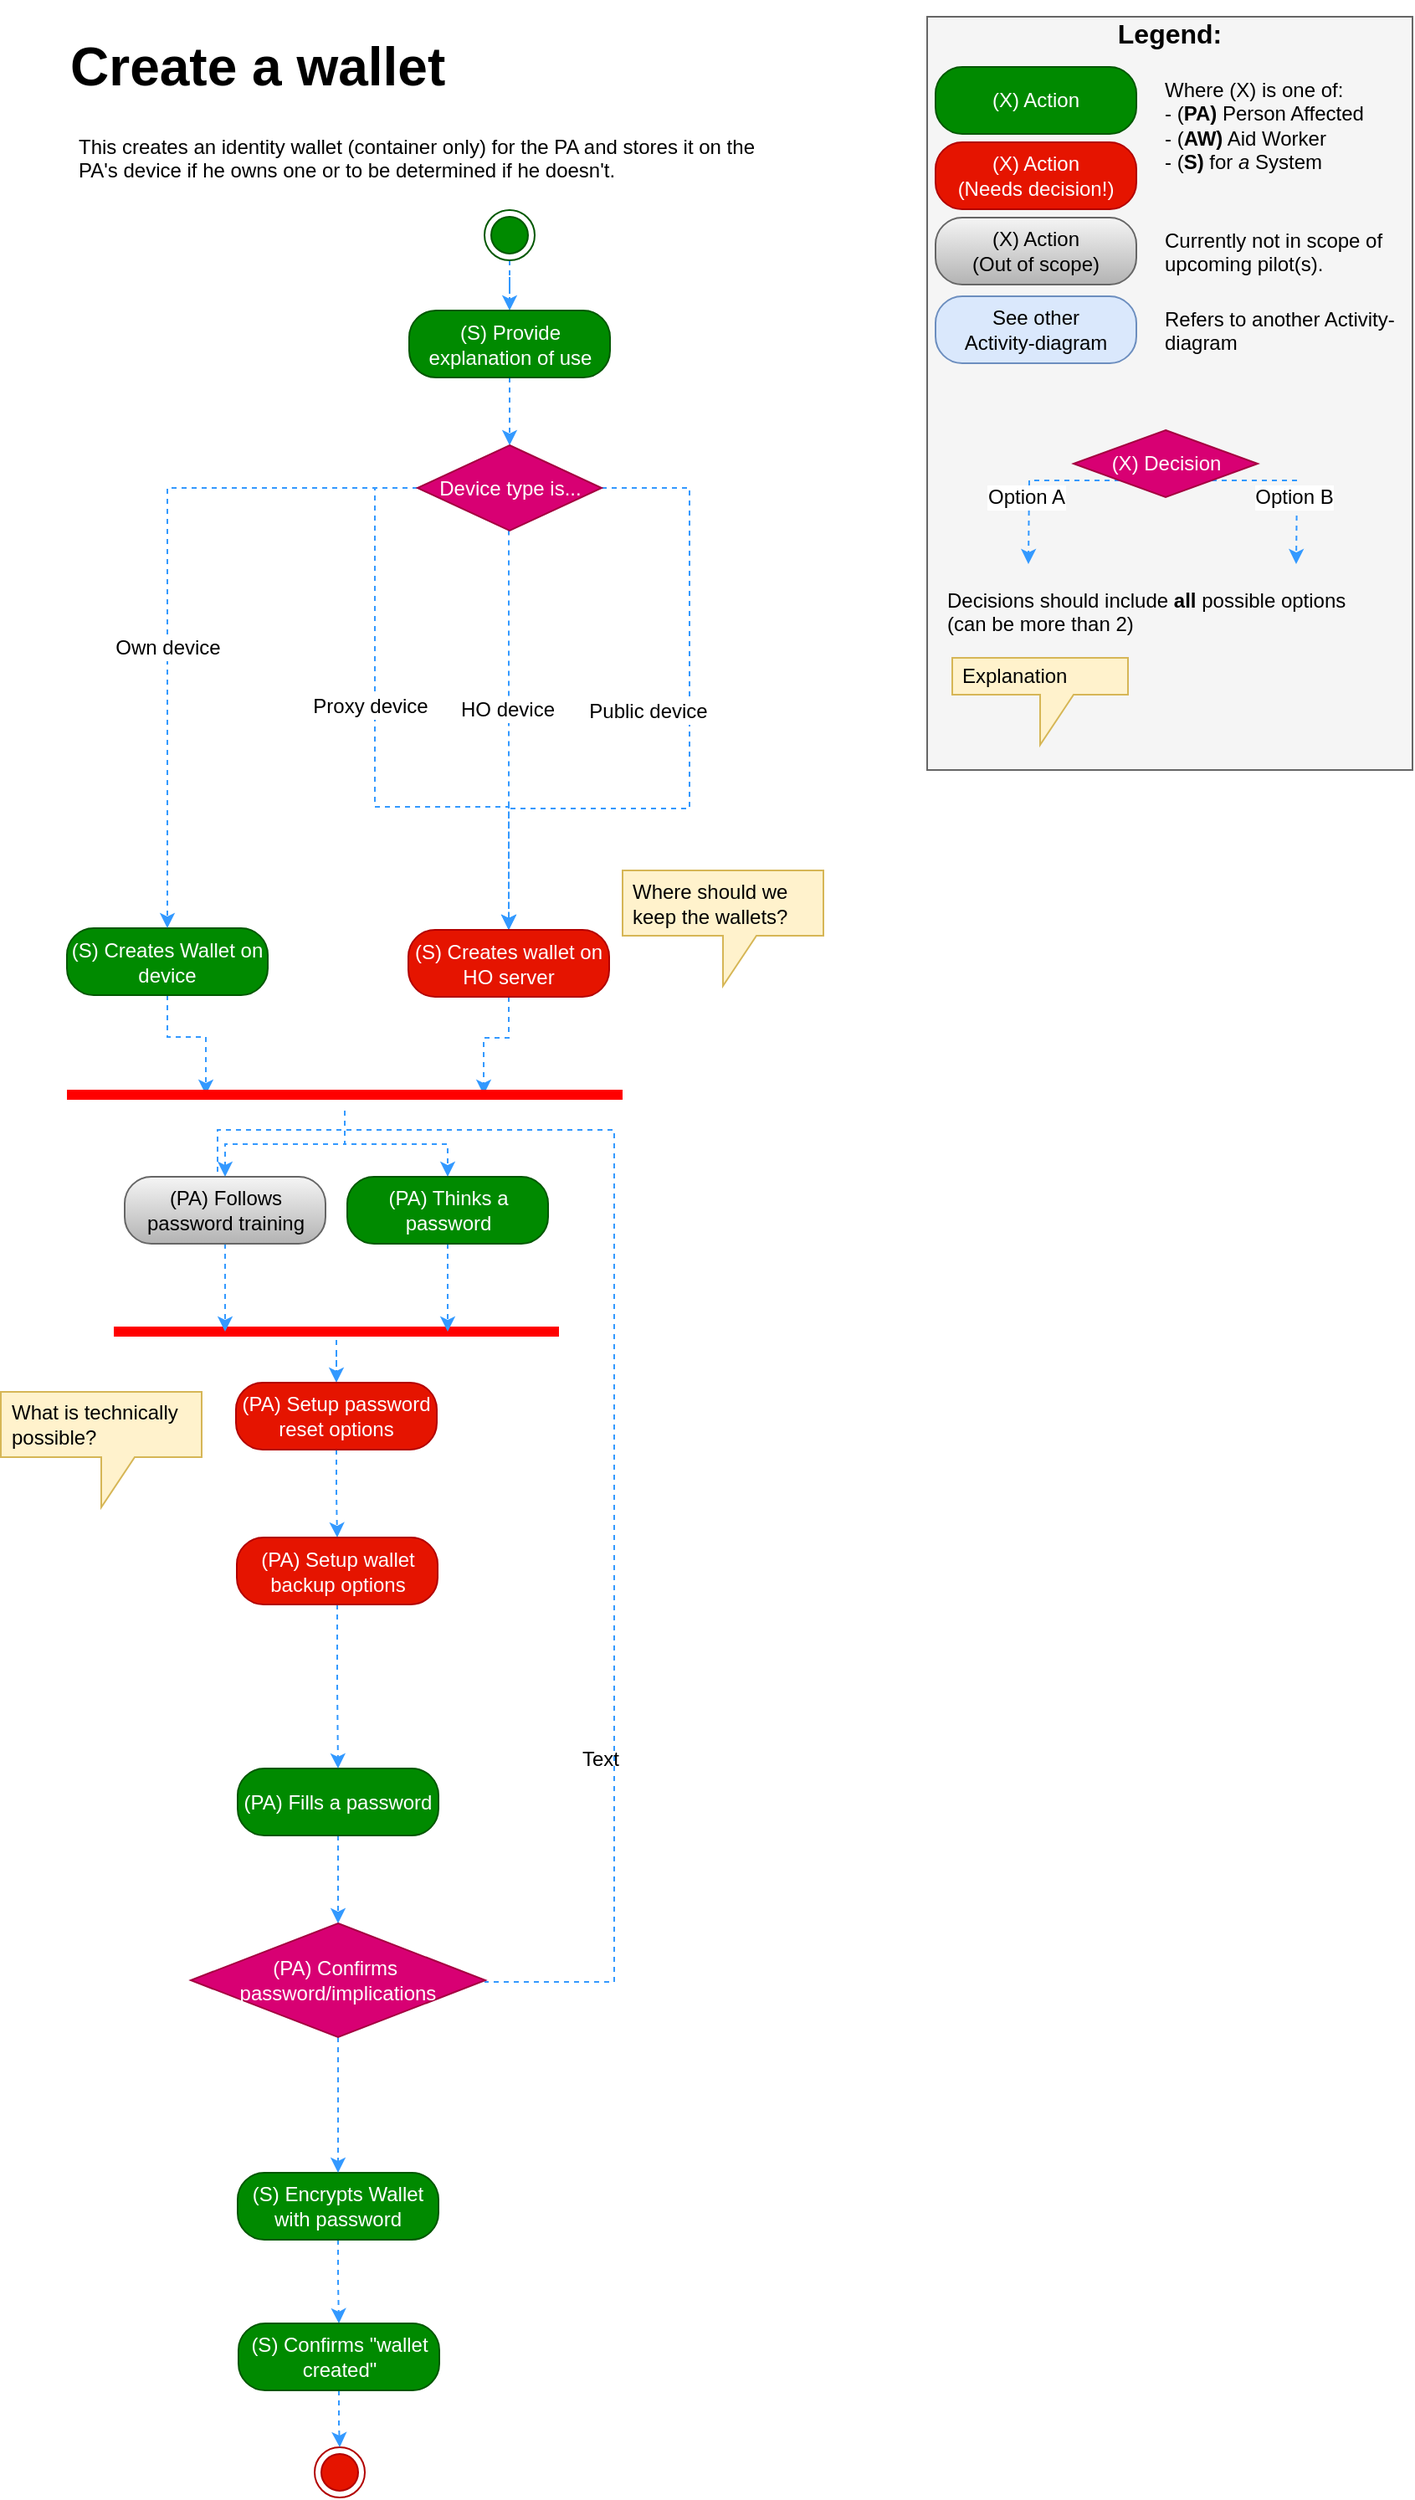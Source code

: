 <mxfile version="10.6.5" type="github"><diagram id="uyd7z65uwDIBuKVMTp-y" name="Page-1"><mxGraphModel dx="1669" dy="458" grid="0" gridSize="10" guides="1" tooltips="1" connect="1" arrows="1" fold="1" page="1" pageScale="1" pageWidth="827" pageHeight="1169" math="0" shadow="0"><root><mxCell id="0"/><mxCell id="1" parent="0"/><mxCell id="oU4Lt3CGuPSWamgN9LYf-17" style="edgeStyle=orthogonalEdgeStyle;rounded=0;orthogonalLoop=1;jettySize=auto;html=1;entryX=0.5;entryY=0;entryDx=0;entryDy=0;strokeColor=#3399FF;fontColor=#ffffff;dashed=1;" parent="1" source="oU4Lt3CGuPSWamgN9LYf-1" target="oU4Lt3CGuPSWamgN9LYf-4" edge="1"><mxGeometry relative="1" as="geometry"/></mxCell><mxCell id="oU4Lt3CGuPSWamgN9LYf-1" value="" style="ellipse;html=1;shape=endState;fillColor=#008a00;strokeColor=#005700;fontColor=#ffffff;" parent="1" vertex="1"><mxGeometry x="265.5" y="125.5" width="30" height="30" as="geometry"/></mxCell><mxCell id="KVF8mrw-1xPQ4Vc-E4T4-49" value="" style="edgeStyle=orthogonalEdgeStyle;rounded=0;orthogonalLoop=1;jettySize=auto;html=1;dashed=1;strokeColor=#3399FF;entryX=0.5;entryY=0;entryDx=0;entryDy=0;exitX=0.5;exitY=1;exitDx=0;exitDy=0;" parent="1" source="oU4Lt3CGuPSWamgN9LYf-4" target="Aais4RwNSaP94Nk5MhEy-38" edge="1"><mxGeometry relative="1" as="geometry"><mxPoint x="190.5" y="325.5" as="targetPoint"/><Array as="points"><mxPoint x="281" y="240"/><mxPoint x="281" y="240"/></Array></mxGeometry></mxCell><mxCell id="oU4Lt3CGuPSWamgN9LYf-4" value="(S) Provide explanation of use" style="rounded=1;whiteSpace=wrap;html=1;arcSize=40;fillColor=#008a00;strokeColor=#005700;fontColor=#ffffff;" parent="1" vertex="1"><mxGeometry x="220.5" y="185.5" width="120" height="40" as="geometry"/></mxCell><mxCell id="oU4Lt3CGuPSWamgN9LYf-16" value="" style="edgeStyle=orthogonalEdgeStyle;rounded=0;orthogonalLoop=1;jettySize=auto;html=1;strokeColor=#3399FF;fontColor=#ffffff;dashed=1;entryX=0.25;entryY=0.5;entryDx=0;entryDy=0;entryPerimeter=0;" parent="1" source="oU4Lt3CGuPSWamgN9LYf-13" target="KVF8mrw-1xPQ4Vc-E4T4-46" edge="1"><mxGeometry relative="1" as="geometry"><mxPoint x="99.5" y="635.5" as="targetPoint"/></mxGeometry></mxCell><mxCell id="oU4Lt3CGuPSWamgN9LYf-13" value="(S) Creates Wallet on device&lt;br&gt;" style="rounded=1;whiteSpace=wrap;html=1;arcSize=40;fillColor=#008a00;strokeColor=#005700;fontColor=#ffffff;" parent="1" vertex="1"><mxGeometry x="16" y="554.5" width="120" height="40" as="geometry"/></mxCell><mxCell id="xYYz-dJilhT9noObNWWb-20" style="edgeStyle=orthogonalEdgeStyle;rounded=0;orthogonalLoop=1;jettySize=auto;html=1;entryX=0.5;entryY=0;entryDx=0;entryDy=0;dashed=1;strokeColor=#3399FF;" edge="1" parent="1" source="oU4Lt3CGuPSWamgN9LYf-15" target="bS0sMl6j7w7xX164Mt2F-17"><mxGeometry relative="1" as="geometry"/></mxCell><mxCell id="oU4Lt3CGuPSWamgN9LYf-15" value="(PA) Fills a password" style="rounded=1;whiteSpace=wrap;html=1;arcSize=40;fillColor=#008a00;strokeColor=#005700;fontColor=#ffffff;" parent="1" vertex="1"><mxGeometry x="118" y="1056.5" width="120" height="40" as="geometry"/></mxCell><mxCell id="ZIkzdJBxLHVvlqhhN6H9-13" value="" style="ellipse;html=1;shape=endState;fillColor=#e51400;strokeColor=#B20000;fontColor=#ffffff;" parent="1" vertex="1"><mxGeometry x="164" y="1462" width="30" height="30" as="geometry"/></mxCell><mxCell id="xYYz-dJilhT9noObNWWb-15" style="edgeStyle=orthogonalEdgeStyle;rounded=0;orthogonalLoop=1;jettySize=auto;html=1;entryX=0.5;entryY=0;entryDx=0;entryDy=0;dashed=1;strokeColor=#3399FF;" edge="1" parent="1" source="ZIkzdJBxLHVvlqhhN6H9-23" target="WfXmcPwxeHTYvbWjd16P-16"><mxGeometry relative="1" as="geometry"/></mxCell><mxCell id="ZIkzdJBxLHVvlqhhN6H9-23" value="" style="shape=line;html=1;strokeWidth=6;strokeColor=#ff0000;fillColor=#008a00;fontColor=#ffffff;" parent="1" vertex="1"><mxGeometry x="44" y="790.5" width="266" height="10" as="geometry"/></mxCell><mxCell id="xYYz-dJilhT9noObNWWb-12" style="edgeStyle=orthogonalEdgeStyle;rounded=0;orthogonalLoop=1;jettySize=auto;html=1;exitX=0.5;exitY=1;exitDx=0;exitDy=0;entryX=0.5;entryY=0;entryDx=0;entryDy=0;dashed=1;strokeColor=#3399FF;" edge="1" parent="1" source="bS0sMl6j7w7xX164Mt2F-8" target="bS0sMl6j7w7xX164Mt2F-13"><mxGeometry relative="1" as="geometry"/></mxCell><mxCell id="bS0sMl6j7w7xX164Mt2F-8" value="(S) Encrypts Wallet with password&lt;br&gt;" style="rounded=1;whiteSpace=wrap;html=1;arcSize=40;fillColor=#008a00;strokeColor=#005700;fontColor=#ffffff;" parent="1" vertex="1"><mxGeometry x="118" y="1298" width="120" height="40" as="geometry"/></mxCell><mxCell id="bS0sMl6j7w7xX164Mt2F-16" value="" style="edgeStyle=orthogonalEdgeStyle;rounded=0;orthogonalLoop=1;jettySize=auto;html=1;strokeColor=#3399FF;entryX=0.5;entryY=0;entryDx=0;entryDy=0;dashed=1;" parent="1" source="bS0sMl6j7w7xX164Mt2F-13" target="ZIkzdJBxLHVvlqhhN6H9-13" edge="1"><mxGeometry relative="1" as="geometry"><mxPoint x="316.5" y="1548" as="targetPoint"/></mxGeometry></mxCell><mxCell id="bS0sMl6j7w7xX164Mt2F-13" value="(S) Confirms &quot;wallet created&quot;&lt;br&gt;" style="rounded=1;whiteSpace=wrap;html=1;arcSize=40;fillColor=#008a00;strokeColor=#005700;fontColor=#ffffff;" parent="1" vertex="1"><mxGeometry x="118.5" y="1388" width="120" height="40" as="geometry"/></mxCell><mxCell id="Aais4RwNSaP94Nk5MhEy-4" style="edgeStyle=orthogonalEdgeStyle;rounded=0;orthogonalLoop=1;jettySize=auto;html=1;entryX=0.5;entryY=0;entryDx=0;entryDy=0;dashed=1;strokeColor=#3399FF;fontColor=#ffffff;" parent="1" source="bS0sMl6j7w7xX164Mt2F-17" target="bS0sMl6j7w7xX164Mt2F-8" edge="1"><mxGeometry relative="1" as="geometry"/></mxCell><mxCell id="Aais4RwNSaP94Nk5MhEy-32" style="edgeStyle=orthogonalEdgeStyle;rounded=0;orthogonalLoop=1;jettySize=auto;html=1;exitX=1;exitY=0.5;exitDx=0;exitDy=0;entryX=0.5;entryY=0;entryDx=0;entryDy=0;dashed=1;strokeColor=#3399FF;fontColor=#000000;" parent="1" source="bS0sMl6j7w7xX164Mt2F-17" target="xYYz-dJilhT9noObNWWb-1" edge="1"><mxGeometry relative="1" as="geometry"><Array as="points"><mxPoint x="343" y="1184"/><mxPoint x="343" y="675"/><mxPoint x="106" y="675"/><mxPoint x="106" y="704"/></Array></mxGeometry></mxCell><mxCell id="bS0sMl6j7w7xX164Mt2F-17" value="(PA) Confirms&amp;nbsp; password/implications" style="rhombus;whiteSpace=wrap;html=1;fillColor=#d80073;strokeColor=#A50040;fontColor=#ffffff;" parent="1" vertex="1"><mxGeometry x="90" y="1149" width="176" height="68" as="geometry"/></mxCell><mxCell id="Aais4RwNSaP94Nk5MhEy-47" style="edgeStyle=orthogonalEdgeStyle;rounded=0;orthogonalLoop=1;jettySize=auto;html=1;exitX=0;exitY=0.5;exitDx=0;exitDy=0;entryX=0.5;entryY=0;entryDx=0;entryDy=0;dashed=1;strokeColor=#3399FF;fontColor=#000000;" parent="1" source="Aais4RwNSaP94Nk5MhEy-38" target="oU4Lt3CGuPSWamgN9LYf-13" edge="1"><mxGeometry relative="1" as="geometry"><mxPoint x="-86.5" y="431.5" as="targetPoint"/><Array as="points"><mxPoint x="76" y="292"/></Array></mxGeometry></mxCell><mxCell id="KVF8mrw-1xPQ4Vc-E4T4-44" value="Own device" style="text;html=1;resizable=0;points=[];align=center;verticalAlign=middle;labelBackgroundColor=#ffffff;" parent="Aais4RwNSaP94Nk5MhEy-47" vertex="1" connectable="0"><mxGeometry x="-0.259" y="-1" relative="1" as="geometry"><mxPoint x="1" y="92" as="offset"/></mxGeometry></mxCell><mxCell id="WfXmcPwxeHTYvbWjd16P-3" style="edgeStyle=orthogonalEdgeStyle;rounded=0;orthogonalLoop=1;jettySize=auto;html=1;entryX=0.5;entryY=0;entryDx=0;entryDy=0;dashed=1;strokeColor=#3399FF;exitX=1;exitY=0.5;exitDx=0;exitDy=0;" parent="1" source="Aais4RwNSaP94Nk5MhEy-38" target="WfXmcPwxeHTYvbWjd16P-6" edge="1"><mxGeometry relative="1" as="geometry"><mxPoint x="442.5" y="431.5" as="targetPoint"/><Array as="points"><mxPoint x="388" y="292"/><mxPoint x="388" y="483"/><mxPoint x="280" y="483"/></Array></mxGeometry></mxCell><mxCell id="KVF8mrw-1xPQ4Vc-E4T4-43" value="Public device" style="text;html=1;resizable=0;points=[];align=center;verticalAlign=middle;labelBackgroundColor=#ffffff;" parent="WfXmcPwxeHTYvbWjd16P-3" vertex="1" connectable="0"><mxGeometry x="0.585" y="-18" relative="1" as="geometry"><mxPoint x="67.5" y="-40.5" as="offset"/></mxGeometry></mxCell><mxCell id="mWOQHnFExICpHeXNOy6x-2" style="edgeStyle=orthogonalEdgeStyle;rounded=0;orthogonalLoop=1;jettySize=auto;html=1;entryX=0.5;entryY=0;entryDx=0;entryDy=0;dashed=1;strokeColor=#3399FF;" parent="1" source="Aais4RwNSaP94Nk5MhEy-38" target="WfXmcPwxeHTYvbWjd16P-6" edge="1"><mxGeometry relative="1" as="geometry"><Array as="points"><mxPoint x="280" y="421"/></Array></mxGeometry></mxCell><mxCell id="mWOQHnFExICpHeXNOy6x-3" value="HO device" style="text;html=1;resizable=0;points=[];align=center;verticalAlign=middle;labelBackgroundColor=#ffffff;" parent="mWOQHnFExICpHeXNOy6x-2" vertex="1" connectable="0"><mxGeometry x="-0.242" y="-1" relative="1" as="geometry"><mxPoint y="16" as="offset"/></mxGeometry></mxCell><mxCell id="mWOQHnFExICpHeXNOy6x-5" style="edgeStyle=orthogonalEdgeStyle;rounded=0;orthogonalLoop=1;jettySize=auto;html=1;exitX=0;exitY=0.5;exitDx=0;exitDy=0;entryX=0.5;entryY=0;entryDx=0;entryDy=0;dashed=1;strokeColor=#3399FF;" parent="1" source="Aais4RwNSaP94Nk5MhEy-38" target="WfXmcPwxeHTYvbWjd16P-6" edge="1"><mxGeometry relative="1" as="geometry"><Array as="points"><mxPoint x="200" y="292"/><mxPoint x="200" y="482"/><mxPoint x="280" y="482"/></Array></mxGeometry></mxCell><mxCell id="mWOQHnFExICpHeXNOy6x-6" value="Proxy device" style="text;html=1;resizable=0;points=[];align=center;verticalAlign=middle;labelBackgroundColor=#ffffff;" parent="mWOQHnFExICpHeXNOy6x-5" vertex="1" connectable="0"><mxGeometry x="-0.256" y="-19" relative="1" as="geometry"><mxPoint x="16" y="18.5" as="offset"/></mxGeometry></mxCell><mxCell id="Aais4RwNSaP94Nk5MhEy-38" value="Device type is..." style="rhombus;whiteSpace=wrap;html=1;fillColor=#d80073;strokeColor=#A50040;fontColor=#ffffff;" parent="1" vertex="1"><mxGeometry x="225.5" y="266" width="110" height="51" as="geometry"/></mxCell><mxCell id="WfXmcPwxeHTYvbWjd16P-15" style="edgeStyle=orthogonalEdgeStyle;rounded=0;orthogonalLoop=1;jettySize=auto;html=1;exitX=0.5;exitY=1;exitDx=0;exitDy=0;entryX=0.75;entryY=0.5;entryDx=0;entryDy=0;dashed=1;strokeColor=#3399FF;entryPerimeter=0;" parent="1" source="WfXmcPwxeHTYvbWjd16P-6" target="KVF8mrw-1xPQ4Vc-E4T4-46" edge="1"><mxGeometry relative="1" as="geometry"><mxPoint x="265.5" y="635.5" as="targetPoint"/></mxGeometry></mxCell><mxCell id="WfXmcPwxeHTYvbWjd16P-6" value="(S) Creates wallet on HO server&lt;br&gt;" style="rounded=1;whiteSpace=wrap;html=1;arcSize=40;fillColor=#e51400;strokeColor=#B20000;fontColor=#ffffff;" parent="1" vertex="1"><mxGeometry x="220" y="555.5" width="120" height="40" as="geometry"/></mxCell><mxCell id="xYYz-dJilhT9noObNWWb-18" style="edgeStyle=orthogonalEdgeStyle;rounded=0;orthogonalLoop=1;jettySize=auto;html=1;entryX=0.5;entryY=0;entryDx=0;entryDy=0;dashed=1;strokeColor=#3399FF;" edge="1" parent="1" source="WfXmcPwxeHTYvbWjd16P-16" target="mWOQHnFExICpHeXNOy6x-8"><mxGeometry relative="1" as="geometry"/></mxCell><mxCell id="WfXmcPwxeHTYvbWjd16P-16" value="(PA) Setup password reset options" style="rounded=1;whiteSpace=wrap;html=1;arcSize=40;fillColor=#e51400;strokeColor=#B20000;fontColor=#ffffff;" parent="1" vertex="1"><mxGeometry x="117" y="826" width="120" height="40" as="geometry"/></mxCell><mxCell id="reN4PZVFC4tBqn7ocy_L-4" value="Where should we keep the wallets?" style="shape=callout;whiteSpace=wrap;html=1;perimeter=calloutPerimeter;align=left;strokeColor=#d6b656;fillColor=#fff2cc;spacingLeft=4;" parent="1" vertex="1"><mxGeometry x="348" y="520" width="120" height="69" as="geometry"/></mxCell><mxCell id="KVF8mrw-1xPQ4Vc-E4T4-3" value="" style="rounded=0;whiteSpace=wrap;html=1;fontSize=16;align=left;fillColor=#f5f5f5;strokeColor=#666666;fontColor=#333333;" parent="1" vertex="1"><mxGeometry x="530" y="10" width="290" height="450" as="geometry"/></mxCell><mxCell id="KVF8mrw-1xPQ4Vc-E4T4-8" value="See other&lt;br&gt;Activity-diagram" style="rounded=1;whiteSpace=wrap;html=1;arcSize=40;fillColor=#dae8fc;strokeColor=#6c8ebf;" parent="1" vertex="1"><mxGeometry x="535" y="177" width="120" height="40" as="geometry"/></mxCell><mxCell id="KVF8mrw-1xPQ4Vc-E4T4-10" value="(X) Action&lt;br&gt;" style="rounded=1;whiteSpace=wrap;html=1;arcSize=40;fillColor=#008a00;strokeColor=#005700;fontColor=#ffffff;" parent="1" vertex="1"><mxGeometry x="535" y="40" width="120" height="40" as="geometry"/></mxCell><mxCell id="KVF8mrw-1xPQ4Vc-E4T4-11" value="" style="edgeStyle=orthogonalEdgeStyle;rounded=0;orthogonalLoop=1;jettySize=auto;html=1;dashed=1;strokeColor=#3399FF;exitX=0;exitY=1;exitDx=0;exitDy=0;" parent="1" source="KVF8mrw-1xPQ4Vc-E4T4-15" edge="1"><mxGeometry relative="1" as="geometry"><mxPoint x="590.5" y="337" as="targetPoint"/></mxGeometry></mxCell><mxCell id="Db7NIq2SXSSAMa1psT-2-1" value="Option A" style="text;html=1;resizable=0;points=[];align=center;verticalAlign=middle;labelBackgroundColor=#ffffff;" parent="KVF8mrw-1xPQ4Vc-E4T4-11" vertex="1" connectable="0"><mxGeometry x="-0.038" y="2" relative="1" as="geometry"><mxPoint x="-6" y="8" as="offset"/></mxGeometry></mxCell><mxCell id="KVF8mrw-1xPQ4Vc-E4T4-13" style="edgeStyle=orthogonalEdgeStyle;rounded=0;orthogonalLoop=1;jettySize=auto;html=1;exitX=1;exitY=1;exitDx=0;exitDy=0;dashed=1;strokeColor=#3399FF;" parent="1" source="KVF8mrw-1xPQ4Vc-E4T4-15" edge="1"><mxGeometry relative="1" as="geometry"><mxPoint x="750.5" y="337" as="targetPoint"/></mxGeometry></mxCell><mxCell id="Db7NIq2SXSSAMa1psT-2-2" value="Option B&lt;br&gt;" style="text;html=1;resizable=0;points=[];align=center;verticalAlign=middle;labelBackgroundColor=#ffffff;" parent="KVF8mrw-1xPQ4Vc-E4T4-13" vertex="1" connectable="0"><mxGeometry x="-0.208" y="-1" relative="1" as="geometry"><mxPoint x="9" y="9" as="offset"/></mxGeometry></mxCell><mxCell id="KVF8mrw-1xPQ4Vc-E4T4-15" value="&lt;span&gt;(X) Decision&lt;br&gt;&lt;/span&gt;" style="rhombus;whiteSpace=wrap;html=1;fillColor=#d80073;strokeColor=#A50040;fontColor=#ffffff;" parent="1" vertex="1"><mxGeometry x="617.5" y="257" width="110" height="40" as="geometry"/></mxCell><mxCell id="KVF8mrw-1xPQ4Vc-E4T4-31" value="(X) Action&lt;br&gt;(Needs decision!)&lt;br&gt;" style="rounded=1;whiteSpace=wrap;html=1;arcSize=40;fillColor=#e51400;strokeColor=#B20000;fontColor=#ffffff;" parent="1" vertex="1"><mxGeometry x="535" y="85" width="120" height="40" as="geometry"/></mxCell><mxCell id="KVF8mrw-1xPQ4Vc-E4T4-32" value="&lt;div style=&quot;text-align: left ; font-size: 32px&quot;&gt;Create a wallet&lt;/div&gt;" style="text;html=1;strokeColor=none;fillColor=none;align=left;verticalAlign=middle;whiteSpace=wrap;rounded=0;fontStyle=1;fontSize=32;spacingLeft=16;" parent="1" vertex="1"><mxGeometry width="518" height="80" as="geometry"/></mxCell><mxCell id="KVF8mrw-1xPQ4Vc-E4T4-33" value="&lt;font style=&quot;font-size: 16px;&quot;&gt;Legend:&lt;/font&gt;" style="text;html=1;strokeColor=none;fillColor=none;align=center;verticalAlign=middle;whiteSpace=wrap;rounded=0;fontSize=16;fontStyle=1" parent="1" vertex="1"><mxGeometry x="655" y="10" width="40" height="20" as="geometry"/></mxCell><mxCell id="KVF8mrw-1xPQ4Vc-E4T4-34" value="Where (X) is one of:&lt;br&gt;- (&lt;b&gt;PA)&lt;/b&gt; Person Affected&lt;br&gt;- (&lt;b&gt;AW)&lt;/b&gt; Aid Worker&lt;br&gt;- (&lt;b&gt;S)&lt;/b&gt; for &lt;i&gt;a&lt;/i&gt; System&lt;br&gt;" style="text;html=1;strokeColor=none;fillColor=none;align=left;verticalAlign=top;whiteSpace=wrap;rounded=0;fontSize=12;" parent="1" vertex="1"><mxGeometry x="670" y="40" width="140" height="70" as="geometry"/></mxCell><mxCell id="KVF8mrw-1xPQ4Vc-E4T4-35" value="Refers to another Activity-diagram&lt;br&gt;" style="text;html=1;strokeColor=none;fillColor=none;align=left;verticalAlign=top;whiteSpace=wrap;rounded=0;fontSize=12;" parent="1" vertex="1"><mxGeometry x="670" y="177" width="140" height="38" as="geometry"/></mxCell><mxCell id="KVF8mrw-1xPQ4Vc-E4T4-36" value="Decisions should include &lt;b&gt;all&lt;/b&gt; possible options (can be more than 2)&lt;br&gt;" style="text;html=1;strokeColor=none;fillColor=none;align=left;verticalAlign=top;whiteSpace=wrap;rounded=0;fontSize=12;" parent="1" vertex="1"><mxGeometry x="540" y="345" width="250" height="38" as="geometry"/></mxCell><mxCell id="KVF8mrw-1xPQ4Vc-E4T4-37" value="&lt;p&gt;Explanation&lt;/p&gt;" style="shape=callout;whiteSpace=wrap;html=1;perimeter=calloutPerimeter;fillColor=#fff2cc;fontSize=12;align=left;strokeColor=#d6b656;spacingLeft=4;" parent="1" vertex="1"><mxGeometry x="545" y="393" width="105" height="52" as="geometry"/></mxCell><mxCell id="KVF8mrw-1xPQ4Vc-E4T4-38" value="(X) Action&lt;br&gt;(Out of scope)&lt;br&gt;" style="rounded=1;whiteSpace=wrap;html=1;arcSize=40;fillColor=#f5f5f5;strokeColor=#666666;gradientColor=#b3b3b3;" parent="1" vertex="1"><mxGeometry x="535" y="130" width="120" height="40" as="geometry"/></mxCell><mxCell id="KVF8mrw-1xPQ4Vc-E4T4-39" value="Currently not in scope of upcoming pilot(s).&lt;br&gt;" style="text;html=1;strokeColor=none;fillColor=none;align=left;verticalAlign=top;whiteSpace=wrap;rounded=0;fontSize=12;" parent="1" vertex="1"><mxGeometry x="670" y="130" width="140" height="70" as="geometry"/></mxCell><mxCell id="xYYz-dJilhT9noObNWWb-5" style="edgeStyle=orthogonalEdgeStyle;rounded=0;orthogonalLoop=1;jettySize=auto;html=1;entryX=0.5;entryY=0;entryDx=0;entryDy=0;dashed=1;strokeColor=#3399FF;" edge="1" parent="1" source="KVF8mrw-1xPQ4Vc-E4T4-46" target="xYYz-dJilhT9noObNWWb-2"><mxGeometry relative="1" as="geometry"/></mxCell><mxCell id="xYYz-dJilhT9noObNWWb-6" style="edgeStyle=orthogonalEdgeStyle;rounded=0;orthogonalLoop=1;jettySize=auto;html=1;entryX=0.5;entryY=0;entryDx=0;entryDy=0;dashed=1;strokeColor=#3399FF;" edge="1" parent="1" source="KVF8mrw-1xPQ4Vc-E4T4-46" target="xYYz-dJilhT9noObNWWb-1"><mxGeometry relative="1" as="geometry"/></mxCell><mxCell id="KVF8mrw-1xPQ4Vc-E4T4-46" value="" style="shape=line;html=1;strokeWidth=6;strokeColor=#ff0000;" parent="1" vertex="1"><mxGeometry x="16" y="644.5" width="332" height="19" as="geometry"/></mxCell><mxCell id="KVF8mrw-1xPQ4Vc-E4T4-50" value="What is technically possible?" style="shape=callout;whiteSpace=wrap;html=1;perimeter=calloutPerimeter;align=left;strokeColor=#d6b656;fillColor=#fff2cc;spacingLeft=4;" parent="1" vertex="1"><mxGeometry x="-23.5" y="831.5" width="120" height="69" as="geometry"/></mxCell><mxCell id="mWOQHnFExICpHeXNOy6x-1" value="&lt;p&gt;This creates an identity wallet (container only) for the PA and stores it on the PA's device if he owns one or to be determined if he doesn't.&lt;/p&gt;" style="text;html=1;strokeColor=none;fillColor=none;spacing=8;spacingTop=-20;whiteSpace=wrap;overflow=hidden;rounded=0;align=left;" parent="1" vertex="1"><mxGeometry x="15" y="76" width="432" height="57" as="geometry"/></mxCell><mxCell id="xYYz-dJilhT9noObNWWb-19" style="edgeStyle=orthogonalEdgeStyle;rounded=0;orthogonalLoop=1;jettySize=auto;html=1;exitX=0.5;exitY=1;exitDx=0;exitDy=0;entryX=0.5;entryY=0;entryDx=0;entryDy=0;dashed=1;strokeColor=#3399FF;" edge="1" parent="1" source="mWOQHnFExICpHeXNOy6x-8" target="oU4Lt3CGuPSWamgN9LYf-15"><mxGeometry relative="1" as="geometry"/></mxCell><mxCell id="mWOQHnFExICpHeXNOy6x-8" value="(PA) Setup wallet backup options" style="rounded=1;whiteSpace=wrap;html=1;arcSize=40;fillColor=#e51400;strokeColor=#B20000;fontColor=#ffffff;" parent="1" vertex="1"><mxGeometry x="117.5" y="918.5" width="120" height="40" as="geometry"/></mxCell><mxCell id="xYYz-dJilhT9noObNWWb-14" style="edgeStyle=orthogonalEdgeStyle;rounded=0;orthogonalLoop=1;jettySize=auto;html=1;entryX=0.25;entryY=0.5;entryDx=0;entryDy=0;entryPerimeter=0;dashed=1;strokeColor=#3399FF;" edge="1" parent="1" source="xYYz-dJilhT9noObNWWb-1" target="ZIkzdJBxLHVvlqhhN6H9-23"><mxGeometry relative="1" as="geometry"/></mxCell><mxCell id="xYYz-dJilhT9noObNWWb-1" value="(PA) Follows password training" style="rounded=1;whiteSpace=wrap;html=1;arcSize=40;fillColor=#f5f5f5;strokeColor=#666666;gradientColor=#b3b3b3;" vertex="1" parent="1"><mxGeometry x="50.5" y="703" width="120" height="40" as="geometry"/></mxCell><mxCell id="xYYz-dJilhT9noObNWWb-13" style="edgeStyle=orthogonalEdgeStyle;rounded=0;orthogonalLoop=1;jettySize=auto;html=1;entryX=0.75;entryY=0.5;entryDx=0;entryDy=0;entryPerimeter=0;dashed=1;strokeColor=#3399FF;" edge="1" parent="1" source="xYYz-dJilhT9noObNWWb-2" target="ZIkzdJBxLHVvlqhhN6H9-23"><mxGeometry relative="1" as="geometry"/></mxCell><mxCell id="xYYz-dJilhT9noObNWWb-2" value="(PA) Thinks a password" style="rounded=1;whiteSpace=wrap;html=1;arcSize=40;fillColor=#008a00;strokeColor=#005700;fontColor=#ffffff;" vertex="1" parent="1"><mxGeometry x="183.5" y="703" width="120" height="40" as="geometry"/></mxCell><mxCell id="xYYz-dJilhT9noObNWWb-21" value="Text" style="text;html=1;resizable=0;points=[];autosize=1;align=left;verticalAlign=top;spacingTop=-4;" vertex="1" parent="1"><mxGeometry x="322" y="1041" width="32" height="14" as="geometry"/></mxCell></root></mxGraphModel></diagram></mxfile>